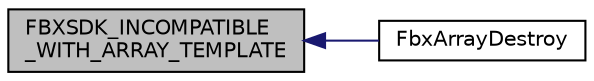 digraph "FBXSDK_INCOMPATIBLE_WITH_ARRAY_TEMPLATE"
{
  edge [fontname="Helvetica",fontsize="10",labelfontname="Helvetica",labelfontsize="10"];
  node [fontname="Helvetica",fontsize="10",shape=record];
  rankdir="LR";
  Node18 [label="FBXSDK_INCOMPATIBLE\l_WITH_ARRAY_TEMPLATE",height=0.2,width=0.4,color="black", fillcolor="grey75", style="filled", fontcolor="black"];
  Node18 -> Node19 [dir="back",color="midnightblue",fontsize="10",style="solid",fontname="Helvetica"];
  Node19 [label="FbxArrayDestroy",height=0.2,width=0.4,color="black", fillcolor="white", style="filled",URL="$fbxarray_8h.html#ab43bce830ebdbae89b75ead299a2f051",tooltip="Call Destroy on each element of the array, and then clear it. "];
}
